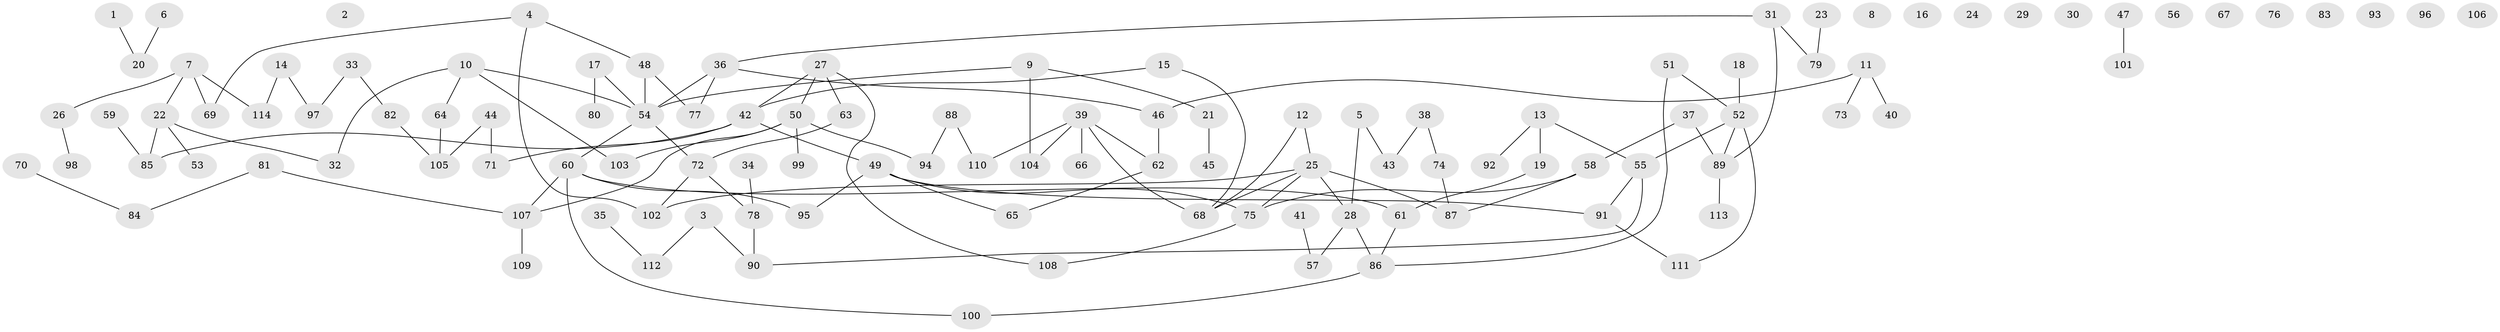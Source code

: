 // Generated by graph-tools (version 1.1) at 2025/38/03/09/25 04:38:53]
// undirected, 114 vertices, 125 edges
graph export_dot {
graph [start="1"]
  node [color=gray90,style=filled];
  1;
  2;
  3;
  4;
  5;
  6;
  7;
  8;
  9;
  10;
  11;
  12;
  13;
  14;
  15;
  16;
  17;
  18;
  19;
  20;
  21;
  22;
  23;
  24;
  25;
  26;
  27;
  28;
  29;
  30;
  31;
  32;
  33;
  34;
  35;
  36;
  37;
  38;
  39;
  40;
  41;
  42;
  43;
  44;
  45;
  46;
  47;
  48;
  49;
  50;
  51;
  52;
  53;
  54;
  55;
  56;
  57;
  58;
  59;
  60;
  61;
  62;
  63;
  64;
  65;
  66;
  67;
  68;
  69;
  70;
  71;
  72;
  73;
  74;
  75;
  76;
  77;
  78;
  79;
  80;
  81;
  82;
  83;
  84;
  85;
  86;
  87;
  88;
  89;
  90;
  91;
  92;
  93;
  94;
  95;
  96;
  97;
  98;
  99;
  100;
  101;
  102;
  103;
  104;
  105;
  106;
  107;
  108;
  109;
  110;
  111;
  112;
  113;
  114;
  1 -- 20;
  3 -- 90;
  3 -- 112;
  4 -- 48;
  4 -- 69;
  4 -- 102;
  5 -- 28;
  5 -- 43;
  6 -- 20;
  7 -- 22;
  7 -- 26;
  7 -- 69;
  7 -- 114;
  9 -- 21;
  9 -- 54;
  9 -- 104;
  10 -- 32;
  10 -- 54;
  10 -- 64;
  10 -- 103;
  11 -- 40;
  11 -- 46;
  11 -- 73;
  12 -- 25;
  12 -- 68;
  13 -- 19;
  13 -- 55;
  13 -- 92;
  14 -- 97;
  14 -- 114;
  15 -- 42;
  15 -- 68;
  17 -- 54;
  17 -- 80;
  18 -- 52;
  19 -- 61;
  21 -- 45;
  22 -- 32;
  22 -- 53;
  22 -- 85;
  23 -- 79;
  25 -- 28;
  25 -- 68;
  25 -- 75;
  25 -- 87;
  25 -- 102;
  26 -- 98;
  27 -- 42;
  27 -- 50;
  27 -- 63;
  27 -- 108;
  28 -- 57;
  28 -- 86;
  31 -- 36;
  31 -- 79;
  31 -- 89;
  33 -- 82;
  33 -- 97;
  34 -- 78;
  35 -- 112;
  36 -- 46;
  36 -- 54;
  36 -- 77;
  37 -- 58;
  37 -- 89;
  38 -- 43;
  38 -- 74;
  39 -- 62;
  39 -- 66;
  39 -- 68;
  39 -- 104;
  39 -- 110;
  41 -- 57;
  42 -- 49;
  42 -- 71;
  42 -- 85;
  44 -- 71;
  44 -- 105;
  46 -- 62;
  47 -- 101;
  48 -- 54;
  48 -- 77;
  49 -- 65;
  49 -- 75;
  49 -- 91;
  49 -- 95;
  50 -- 94;
  50 -- 99;
  50 -- 103;
  50 -- 107;
  51 -- 52;
  51 -- 86;
  52 -- 55;
  52 -- 89;
  52 -- 111;
  54 -- 60;
  54 -- 72;
  55 -- 90;
  55 -- 91;
  58 -- 75;
  58 -- 87;
  59 -- 85;
  60 -- 61;
  60 -- 95;
  60 -- 100;
  60 -- 107;
  61 -- 86;
  62 -- 65;
  63 -- 72;
  64 -- 105;
  70 -- 84;
  72 -- 78;
  72 -- 102;
  74 -- 87;
  75 -- 108;
  78 -- 90;
  81 -- 84;
  81 -- 107;
  82 -- 105;
  86 -- 100;
  88 -- 94;
  88 -- 110;
  89 -- 113;
  91 -- 111;
  107 -- 109;
}
